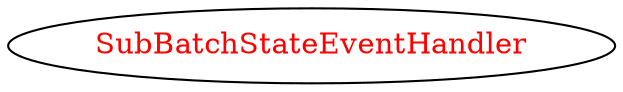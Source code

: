 digraph dependencyGraph {
 concentrate=true;
 ranksep="2.0";
 rankdir="LR"; 
 splines="ortho";
"SubBatchStateEventHandler" [fontcolor="red"];
}